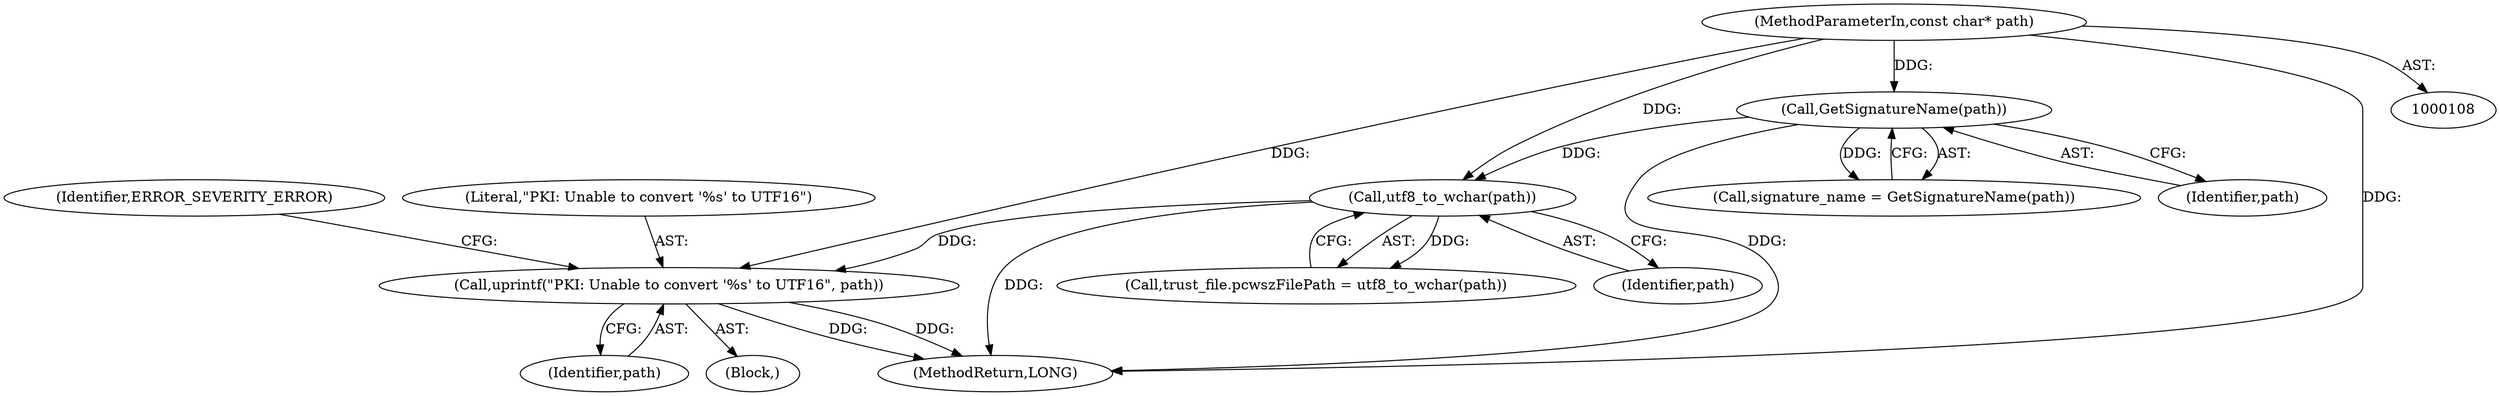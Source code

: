digraph "0_rufus_c3c39f7f8a11f612c4ebf7affce25ec6928eb1cb@pointer" {
"1000234" [label="(Call,uprintf(\"PKI: Unable to convert '%s' to UTF16\", path))"];
"1000225" [label="(Call,utf8_to_wchar(path))"];
"1000127" [label="(Call,GetSignatureName(path))"];
"1000110" [label="(MethodParameterIn,const char* path)"];
"1000226" [label="(Identifier,path)"];
"1000234" [label="(Call,uprintf(\"PKI: Unable to convert '%s' to UTF16\", path))"];
"1000239" [label="(Identifier,ERROR_SEVERITY_ERROR)"];
"1000110" [label="(MethodParameterIn,const char* path)"];
"1000221" [label="(Call,trust_file.pcwszFilePath = utf8_to_wchar(path))"];
"1000125" [label="(Call,signature_name = GetSignatureName(path))"];
"1000128" [label="(Identifier,path)"];
"1000235" [label="(Literal,\"PKI: Unable to convert '%s' to UTF16\")"];
"1000236" [label="(Identifier,path)"];
"1000225" [label="(Call,utf8_to_wchar(path))"];
"1000331" [label="(MethodReturn,LONG)"];
"1000233" [label="(Block,)"];
"1000127" [label="(Call,GetSignatureName(path))"];
"1000234" -> "1000233"  [label="AST: "];
"1000234" -> "1000236"  [label="CFG: "];
"1000235" -> "1000234"  [label="AST: "];
"1000236" -> "1000234"  [label="AST: "];
"1000239" -> "1000234"  [label="CFG: "];
"1000234" -> "1000331"  [label="DDG: "];
"1000234" -> "1000331"  [label="DDG: "];
"1000225" -> "1000234"  [label="DDG: "];
"1000110" -> "1000234"  [label="DDG: "];
"1000225" -> "1000221"  [label="AST: "];
"1000225" -> "1000226"  [label="CFG: "];
"1000226" -> "1000225"  [label="AST: "];
"1000221" -> "1000225"  [label="CFG: "];
"1000225" -> "1000331"  [label="DDG: "];
"1000225" -> "1000221"  [label="DDG: "];
"1000127" -> "1000225"  [label="DDG: "];
"1000110" -> "1000225"  [label="DDG: "];
"1000127" -> "1000125"  [label="AST: "];
"1000127" -> "1000128"  [label="CFG: "];
"1000128" -> "1000127"  [label="AST: "];
"1000125" -> "1000127"  [label="CFG: "];
"1000127" -> "1000331"  [label="DDG: "];
"1000127" -> "1000125"  [label="DDG: "];
"1000110" -> "1000127"  [label="DDG: "];
"1000110" -> "1000108"  [label="AST: "];
"1000110" -> "1000331"  [label="DDG: "];
}
